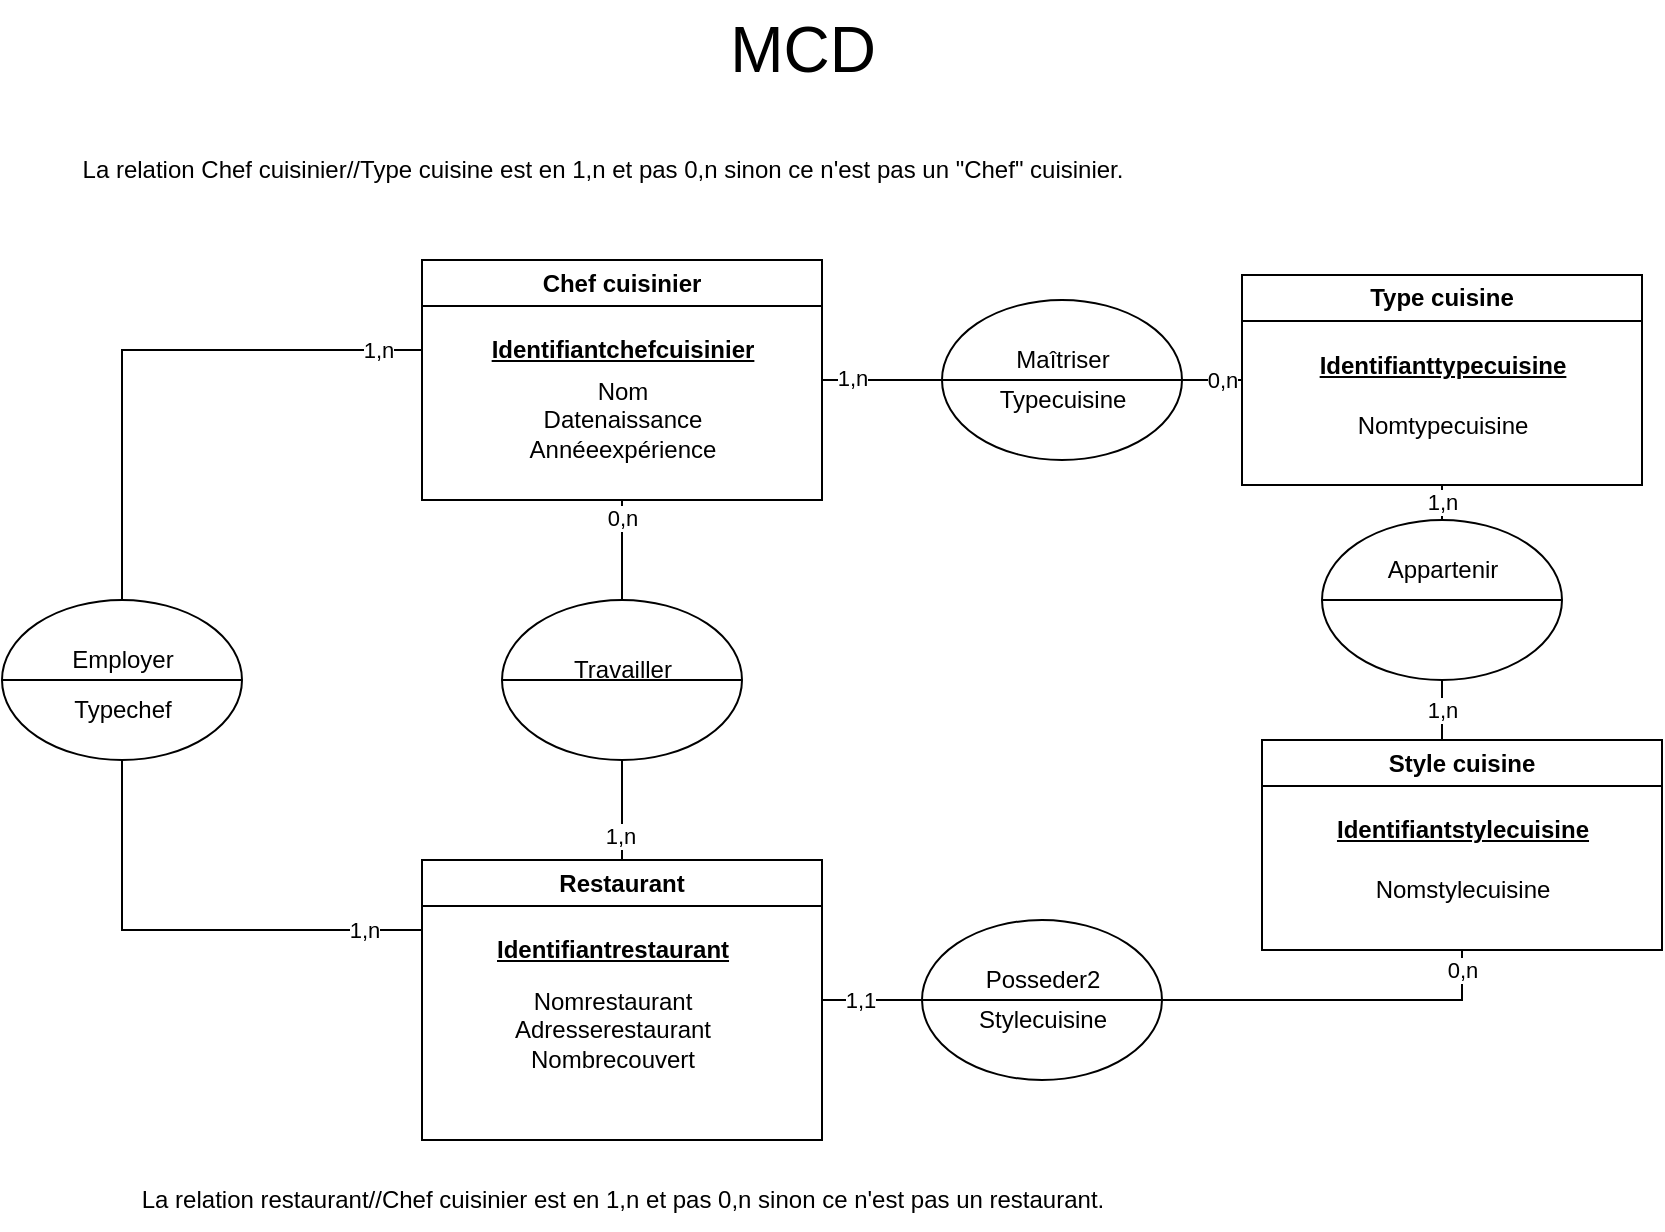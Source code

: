 <mxfile version="26.1.1">
  <diagram name="Page-1" id="IDxsWPGjQFxeLevnamVC">
    <mxGraphModel dx="3269" dy="2815" grid="1" gridSize="10" guides="1" tooltips="1" connect="1" arrows="1" fold="1" page="1" pageScale="1" pageWidth="827" pageHeight="1169" math="0" shadow="0">
      <root>
        <mxCell id="0" />
        <mxCell id="1" parent="0" />
        <mxCell id="BblolfCGQ9ZpWYoBI5SJ-1" value="Chef cuisinier" style="swimlane;whiteSpace=wrap;html=1;" parent="1" vertex="1">
          <mxGeometry x="-230" y="110" width="200" height="120" as="geometry" />
        </mxCell>
        <mxCell id="BblolfCGQ9ZpWYoBI5SJ-5" value="&lt;b&gt;&lt;u&gt;Identifiantchefcuisinier&lt;/u&gt;&lt;/b&gt;" style="text;html=1;align=center;verticalAlign=middle;resizable=0;points=[];autosize=1;strokeColor=none;fillColor=none;" parent="BblolfCGQ9ZpWYoBI5SJ-1" vertex="1">
          <mxGeometry x="25" y="30" width="150" height="30" as="geometry" />
        </mxCell>
        <mxCell id="BblolfCGQ9ZpWYoBI5SJ-6" value="Nom&lt;div&gt;Datenaissance&lt;/div&gt;&lt;div&gt;Annéeexpérience&lt;/div&gt;" style="text;html=1;align=center;verticalAlign=middle;resizable=0;points=[];autosize=1;strokeColor=none;fillColor=none;" parent="BblolfCGQ9ZpWYoBI5SJ-1" vertex="1">
          <mxGeometry x="40" y="50" width="120" height="60" as="geometry" />
        </mxCell>
        <mxCell id="BblolfCGQ9ZpWYoBI5SJ-2" value="Style cuisine" style="swimlane;whiteSpace=wrap;html=1;" parent="1" vertex="1">
          <mxGeometry x="190" y="350" width="200" height="105" as="geometry" />
        </mxCell>
        <mxCell id="BblolfCGQ9ZpWYoBI5SJ-31" value="&lt;b&gt;&lt;u&gt;Identifiantstylecuisine&lt;/u&gt;&lt;/b&gt;" style="text;html=1;align=center;verticalAlign=middle;resizable=0;points=[];autosize=1;strokeColor=none;fillColor=none;" parent="BblolfCGQ9ZpWYoBI5SJ-2" vertex="1">
          <mxGeometry x="25" y="30" width="150" height="30" as="geometry" />
        </mxCell>
        <mxCell id="BblolfCGQ9ZpWYoBI5SJ-32" value="Nomstylecuisine" style="text;html=1;align=center;verticalAlign=middle;resizable=0;points=[];autosize=1;strokeColor=none;fillColor=none;" parent="BblolfCGQ9ZpWYoBI5SJ-2" vertex="1">
          <mxGeometry x="45" y="60" width="110" height="30" as="geometry" />
        </mxCell>
        <mxCell id="BblolfCGQ9ZpWYoBI5SJ-3" value="Restaurant" style="swimlane;whiteSpace=wrap;html=1;" parent="1" vertex="1">
          <mxGeometry x="-230" y="410" width="200" height="140" as="geometry" />
        </mxCell>
        <mxCell id="BblolfCGQ9ZpWYoBI5SJ-11" value="&lt;b&gt;&lt;u&gt;Identifiantrestaurant&lt;/u&gt;&lt;/b&gt;" style="text;html=1;align=center;verticalAlign=middle;resizable=0;points=[];autosize=1;strokeColor=none;fillColor=none;" parent="BblolfCGQ9ZpWYoBI5SJ-3" vertex="1">
          <mxGeometry x="25" y="30" width="140" height="30" as="geometry" />
        </mxCell>
        <mxCell id="BblolfCGQ9ZpWYoBI5SJ-12" value="Nomrestaurant&lt;div&gt;Adresserestaurant&lt;/div&gt;&lt;div&gt;Nombrecouvert&lt;/div&gt;" style="text;html=1;align=center;verticalAlign=middle;resizable=0;points=[];autosize=1;strokeColor=none;fillColor=none;" parent="BblolfCGQ9ZpWYoBI5SJ-3" vertex="1">
          <mxGeometry x="35" y="55" width="120" height="60" as="geometry" />
        </mxCell>
        <mxCell id="BblolfCGQ9ZpWYoBI5SJ-8" value="" style="shape=lineEllipse;perimeter=ellipsePerimeter;whiteSpace=wrap;html=1;backgroundOutline=1;" parent="1" vertex="1">
          <mxGeometry x="30" y="130" width="120" height="80" as="geometry" />
        </mxCell>
        <mxCell id="BblolfCGQ9ZpWYoBI5SJ-9" value="Maîtriser" style="text;html=1;align=center;verticalAlign=middle;resizable=0;points=[];autosize=1;strokeColor=none;fillColor=none;" parent="1" vertex="1">
          <mxGeometry x="55" y="145" width="70" height="30" as="geometry" />
        </mxCell>
        <mxCell id="BblolfCGQ9ZpWYoBI5SJ-10" value="Typecuisine" style="text;html=1;align=center;verticalAlign=middle;resizable=0;points=[];autosize=1;strokeColor=none;fillColor=none;" parent="1" vertex="1">
          <mxGeometry x="45" y="165" width="90" height="30" as="geometry" />
        </mxCell>
        <mxCell id="BblolfCGQ9ZpWYoBI5SJ-13" value="" style="shape=lineEllipse;perimeter=ellipsePerimeter;whiteSpace=wrap;html=1;backgroundOutline=1;" parent="1" vertex="1">
          <mxGeometry x="-190" y="280" width="120" height="80" as="geometry" />
        </mxCell>
        <mxCell id="BblolfCGQ9ZpWYoBI5SJ-14" value="Travailler" style="text;html=1;align=center;verticalAlign=middle;resizable=0;points=[];autosize=1;strokeColor=none;fillColor=none;" parent="1" vertex="1">
          <mxGeometry x="-165" y="300" width="70" height="30" as="geometry" />
        </mxCell>
        <mxCell id="BblolfCGQ9ZpWYoBI5SJ-16" value="" style="endArrow=none;html=1;rounded=0;entryX=0.5;entryY=1;entryDx=0;entryDy=0;exitX=0.5;exitY=0;exitDx=0;exitDy=0;edgeStyle=orthogonalEdgeStyle;" parent="1" source="BblolfCGQ9ZpWYoBI5SJ-13" target="BblolfCGQ9ZpWYoBI5SJ-1" edge="1">
          <mxGeometry width="50" height="50" relative="1" as="geometry">
            <mxPoint x="-250" y="330" as="sourcePoint" />
            <mxPoint x="-200" y="280" as="targetPoint" />
          </mxGeometry>
        </mxCell>
        <mxCell id="BblolfCGQ9ZpWYoBI5SJ-35" value="0,n" style="edgeLabel;html=1;align=center;verticalAlign=middle;resizable=0;points=[];" parent="BblolfCGQ9ZpWYoBI5SJ-16" vertex="1" connectable="0">
          <mxGeometry x="0.651" relative="1" as="geometry">
            <mxPoint as="offset" />
          </mxGeometry>
        </mxCell>
        <mxCell id="BblolfCGQ9ZpWYoBI5SJ-17" value="" style="endArrow=none;html=1;rounded=0;edgeStyle=orthogonalEdgeStyle;entryX=0.5;entryY=1;entryDx=0;entryDy=0;exitX=0.5;exitY=0;exitDx=0;exitDy=0;" parent="1" source="BblolfCGQ9ZpWYoBI5SJ-3" target="BblolfCGQ9ZpWYoBI5SJ-13" edge="1">
          <mxGeometry width="50" height="50" relative="1" as="geometry">
            <mxPoint x="-195.5" y="430" as="sourcePoint" />
            <mxPoint x="-145.5" y="380" as="targetPoint" />
            <Array as="points">
              <mxPoint x="-130" y="390" />
              <mxPoint x="-130" y="390" />
            </Array>
          </mxGeometry>
        </mxCell>
        <mxCell id="BblolfCGQ9ZpWYoBI5SJ-36" value="1,n" style="edgeLabel;html=1;align=center;verticalAlign=middle;resizable=0;points=[];" parent="BblolfCGQ9ZpWYoBI5SJ-17" vertex="1" connectable="0">
          <mxGeometry x="-0.493" y="1" relative="1" as="geometry">
            <mxPoint as="offset" />
          </mxGeometry>
        </mxCell>
        <mxCell id="BblolfCGQ9ZpWYoBI5SJ-18" value="" style="shape=lineEllipse;perimeter=ellipsePerimeter;whiteSpace=wrap;html=1;backgroundOutline=1;" parent="1" vertex="1">
          <mxGeometry x="-440" y="280" width="120" height="80" as="geometry" />
        </mxCell>
        <mxCell id="BblolfCGQ9ZpWYoBI5SJ-19" value="Employer" style="text;html=1;align=center;verticalAlign=middle;resizable=0;points=[];autosize=1;strokeColor=none;fillColor=none;" parent="1" vertex="1">
          <mxGeometry x="-415" y="295" width="70" height="30" as="geometry" />
        </mxCell>
        <mxCell id="BblolfCGQ9ZpWYoBI5SJ-20" value="Typechef" style="text;html=1;align=center;verticalAlign=middle;resizable=0;points=[];autosize=1;strokeColor=none;fillColor=none;" parent="1" vertex="1">
          <mxGeometry x="-415" y="320" width="70" height="30" as="geometry" />
        </mxCell>
        <mxCell id="BblolfCGQ9ZpWYoBI5SJ-21" value="" style="endArrow=none;html=1;rounded=0;edgeStyle=orthogonalEdgeStyle;entryX=0;entryY=0.5;entryDx=0;entryDy=0;exitX=0.5;exitY=0;exitDx=0;exitDy=0;" parent="1" source="BblolfCGQ9ZpWYoBI5SJ-18" edge="1">
          <mxGeometry width="50" height="50" relative="1" as="geometry">
            <mxPoint x="-380" y="265" as="sourcePoint" />
            <mxPoint x="-230" y="155" as="targetPoint" />
            <Array as="points">
              <mxPoint x="-380" y="155" />
            </Array>
          </mxGeometry>
        </mxCell>
        <mxCell id="BblolfCGQ9ZpWYoBI5SJ-33" value="1,n" style="edgeLabel;html=1;align=center;verticalAlign=middle;resizable=0;points=[];" parent="BblolfCGQ9ZpWYoBI5SJ-21" vertex="1" connectable="0">
          <mxGeometry x="0.838" y="-2" relative="1" as="geometry">
            <mxPoint y="-2" as="offset" />
          </mxGeometry>
        </mxCell>
        <mxCell id="BblolfCGQ9ZpWYoBI5SJ-22" value="" style="endArrow=none;html=1;rounded=0;edgeStyle=orthogonalEdgeStyle;entryX=0.5;entryY=1;entryDx=0;entryDy=0;exitX=0;exitY=0.25;exitDx=0;exitDy=0;" parent="1" source="BblolfCGQ9ZpWYoBI5SJ-3" target="BblolfCGQ9ZpWYoBI5SJ-18" edge="1">
          <mxGeometry width="50" height="50" relative="1" as="geometry">
            <mxPoint x="-470" y="535" as="sourcePoint" />
            <mxPoint x="-320" y="410" as="targetPoint" />
            <Array as="points">
              <mxPoint x="-380" y="445" />
            </Array>
          </mxGeometry>
        </mxCell>
        <mxCell id="BblolfCGQ9ZpWYoBI5SJ-34" value="1,n" style="edgeLabel;html=1;align=center;verticalAlign=middle;resizable=0;points=[];" parent="BblolfCGQ9ZpWYoBI5SJ-22" vertex="1" connectable="0">
          <mxGeometry x="-0.754" relative="1" as="geometry">
            <mxPoint as="offset" />
          </mxGeometry>
        </mxCell>
        <mxCell id="BblolfCGQ9ZpWYoBI5SJ-23" value="" style="endArrow=none;html=1;rounded=0;edgeStyle=orthogonalEdgeStyle;entryX=0;entryY=0.5;entryDx=0;entryDy=0;exitX=1;exitY=0.5;exitDx=0;exitDy=0;" parent="1" source="BblolfCGQ9ZpWYoBI5SJ-1" target="BblolfCGQ9ZpWYoBI5SJ-8" edge="1">
          <mxGeometry width="50" height="50" relative="1" as="geometry">
            <mxPoint x="75" y="420" as="sourcePoint" />
            <mxPoint x="225" y="295" as="targetPoint" />
            <Array as="points">
              <mxPoint x="50" y="170" />
            </Array>
          </mxGeometry>
        </mxCell>
        <mxCell id="BblolfCGQ9ZpWYoBI5SJ-38" value="1,n" style="edgeLabel;html=1;align=center;verticalAlign=middle;resizable=0;points=[];" parent="BblolfCGQ9ZpWYoBI5SJ-23" vertex="1" connectable="0">
          <mxGeometry x="-0.711" y="1" relative="1" as="geometry">
            <mxPoint as="offset" />
          </mxGeometry>
        </mxCell>
        <mxCell id="BblolfCGQ9ZpWYoBI5SJ-24" value="" style="endArrow=none;html=1;rounded=0;edgeStyle=orthogonalEdgeStyle;entryX=0;entryY=0.5;entryDx=0;entryDy=0;exitX=1;exitY=0.5;exitDx=0;exitDy=0;" parent="1" source="BblolfCGQ9ZpWYoBI5SJ-8" target="BblolfCGQ9ZpWYoBI5SJ-43" edge="1">
          <mxGeometry width="50" height="50" relative="1" as="geometry">
            <mxPoint x="160" y="165" as="sourcePoint" />
            <mxPoint x="250" y="165" as="targetPoint" />
            <Array as="points" />
          </mxGeometry>
        </mxCell>
        <mxCell id="BblolfCGQ9ZpWYoBI5SJ-39" value="0,n" style="edgeLabel;html=1;align=center;verticalAlign=middle;resizable=0;points=[];" parent="BblolfCGQ9ZpWYoBI5SJ-24" vertex="1" connectable="0">
          <mxGeometry x="0.394" y="-1" relative="1" as="geometry">
            <mxPoint x="-1" y="-1" as="offset" />
          </mxGeometry>
        </mxCell>
        <mxCell id="BblolfCGQ9ZpWYoBI5SJ-25" value="" style="endArrow=none;html=1;rounded=0;edgeStyle=orthogonalEdgeStyle;exitX=1;exitY=0.5;exitDx=0;exitDy=0;entryX=0.5;entryY=1;entryDx=0;entryDy=0;" parent="1" source="BblolfCGQ9ZpWYoBI5SJ-26" target="BblolfCGQ9ZpWYoBI5SJ-2" edge="1">
          <mxGeometry width="50" height="50" relative="1" as="geometry">
            <mxPoint x="120" y="480" as="sourcePoint" />
            <mxPoint x="170" y="430" as="targetPoint" />
          </mxGeometry>
        </mxCell>
        <mxCell id="BblolfCGQ9ZpWYoBI5SJ-42" value="0,n" style="edgeLabel;html=1;align=center;verticalAlign=middle;resizable=0;points=[];" parent="BblolfCGQ9ZpWYoBI5SJ-25" vertex="1" connectable="0">
          <mxGeometry x="0.949" y="2" relative="1" as="geometry">
            <mxPoint x="2" y="5" as="offset" />
          </mxGeometry>
        </mxCell>
        <mxCell id="BblolfCGQ9ZpWYoBI5SJ-26" value="" style="shape=lineEllipse;perimeter=ellipsePerimeter;whiteSpace=wrap;html=1;backgroundOutline=1;" parent="1" vertex="1">
          <mxGeometry x="20" y="440" width="120" height="80" as="geometry" />
        </mxCell>
        <mxCell id="BblolfCGQ9ZpWYoBI5SJ-27" value="Posseder2" style="text;html=1;align=center;verticalAlign=middle;resizable=0;points=[];autosize=1;strokeColor=none;fillColor=none;" parent="1" vertex="1">
          <mxGeometry x="40" y="455" width="80" height="30" as="geometry" />
        </mxCell>
        <mxCell id="BblolfCGQ9ZpWYoBI5SJ-28" value="Stylecuisine" style="text;html=1;align=center;verticalAlign=middle;resizable=0;points=[];autosize=1;strokeColor=none;fillColor=none;" parent="1" vertex="1">
          <mxGeometry x="35" y="475" width="90" height="30" as="geometry" />
        </mxCell>
        <mxCell id="BblolfCGQ9ZpWYoBI5SJ-30" value="" style="endArrow=none;html=1;rounded=0;edgeStyle=orthogonalEdgeStyle;entryX=0;entryY=0.5;entryDx=0;entryDy=0;exitX=1;exitY=0.5;exitDx=0;exitDy=0;" parent="1" source="BblolfCGQ9ZpWYoBI5SJ-3" target="BblolfCGQ9ZpWYoBI5SJ-26" edge="1">
          <mxGeometry width="50" height="50" relative="1" as="geometry">
            <mxPoint x="50" y="630" as="sourcePoint" />
            <mxPoint x="100" y="580" as="targetPoint" />
          </mxGeometry>
        </mxCell>
        <mxCell id="BblolfCGQ9ZpWYoBI5SJ-41" value="1,1" style="edgeLabel;html=1;align=center;verticalAlign=middle;resizable=0;points=[];" parent="BblolfCGQ9ZpWYoBI5SJ-30" vertex="1" connectable="0">
          <mxGeometry x="-0.257" relative="1" as="geometry">
            <mxPoint as="offset" />
          </mxGeometry>
        </mxCell>
        <mxCell id="BblolfCGQ9ZpWYoBI5SJ-37" value="La relation restaurant//Chef cuisinier est en 1,n et pas 0,n sinon ce n&#39;est pas un restaurant." style="text;html=1;align=center;verticalAlign=middle;resizable=0;points=[];autosize=1;strokeColor=none;fillColor=none;" parent="1" vertex="1">
          <mxGeometry x="-380" y="565" width="500" height="30" as="geometry" />
        </mxCell>
        <mxCell id="BblolfCGQ9ZpWYoBI5SJ-40" value="La relation Chef cuisinier//Type cuisine est en 1,n et pas 0,n sinon ce n&#39;est pas un &quot;Chef&quot; cuisinier." style="text;html=1;align=center;verticalAlign=middle;resizable=0;points=[];autosize=1;strokeColor=none;fillColor=none;" parent="1" vertex="1">
          <mxGeometry x="-410" y="50" width="540" height="30" as="geometry" />
        </mxCell>
        <mxCell id="BblolfCGQ9ZpWYoBI5SJ-43" value="Type cuisine" style="swimlane;whiteSpace=wrap;html=1;" parent="1" vertex="1">
          <mxGeometry x="180" y="117.5" width="200" height="105" as="geometry" />
        </mxCell>
        <mxCell id="BblolfCGQ9ZpWYoBI5SJ-44" value="&lt;b&gt;&lt;u&gt;Identifianttypecuisine&lt;/u&gt;&lt;/b&gt;" style="text;html=1;align=center;verticalAlign=middle;resizable=0;points=[];autosize=1;strokeColor=none;fillColor=none;" parent="BblolfCGQ9ZpWYoBI5SJ-43" vertex="1">
          <mxGeometry x="25" y="30" width="150" height="30" as="geometry" />
        </mxCell>
        <mxCell id="BblolfCGQ9ZpWYoBI5SJ-45" value="Nomtypecuisine" style="text;html=1;align=center;verticalAlign=middle;resizable=0;points=[];autosize=1;strokeColor=none;fillColor=none;" parent="BblolfCGQ9ZpWYoBI5SJ-43" vertex="1">
          <mxGeometry x="45" y="60" width="110" height="30" as="geometry" />
        </mxCell>
        <mxCell id="BblolfCGQ9ZpWYoBI5SJ-46" value="" style="shape=lineEllipse;perimeter=ellipsePerimeter;whiteSpace=wrap;html=1;backgroundOutline=1;" parent="1" vertex="1">
          <mxGeometry x="220" y="240" width="120" height="80" as="geometry" />
        </mxCell>
        <mxCell id="BblolfCGQ9ZpWYoBI5SJ-47" value="Appartenir" style="text;html=1;align=center;verticalAlign=middle;resizable=0;points=[];autosize=1;strokeColor=none;fillColor=none;" parent="1" vertex="1">
          <mxGeometry x="240" y="250" width="80" height="30" as="geometry" />
        </mxCell>
        <mxCell id="BblolfCGQ9ZpWYoBI5SJ-49" value="" style="endArrow=none;html=1;rounded=0;edgeStyle=orthogonalEdgeStyle;entryX=0.5;entryY=1;entryDx=0;entryDy=0;exitX=0.5;exitY=0;exitDx=0;exitDy=0;" parent="1" source="BblolfCGQ9ZpWYoBI5SJ-46" target="BblolfCGQ9ZpWYoBI5SJ-43" edge="1">
          <mxGeometry width="50" height="50" relative="1" as="geometry">
            <mxPoint x="120" y="255" as="sourcePoint" />
            <mxPoint x="180" y="255" as="targetPoint" />
            <Array as="points">
              <mxPoint x="280" y="240" />
              <mxPoint x="280" y="240" />
            </Array>
          </mxGeometry>
        </mxCell>
        <mxCell id="BblolfCGQ9ZpWYoBI5SJ-50" value="1,n" style="edgeLabel;html=1;align=center;verticalAlign=middle;resizable=0;points=[];" parent="BblolfCGQ9ZpWYoBI5SJ-49" vertex="1" connectable="0">
          <mxGeometry x="-0.711" y="1" relative="1" as="geometry">
            <mxPoint x="1" y="-7" as="offset" />
          </mxGeometry>
        </mxCell>
        <mxCell id="BblolfCGQ9ZpWYoBI5SJ-51" value="" style="endArrow=none;html=1;rounded=0;edgeStyle=orthogonalEdgeStyle;entryX=0.5;entryY=0;entryDx=0;entryDy=0;exitX=0.5;exitY=1;exitDx=0;exitDy=0;" parent="1" source="BblolfCGQ9ZpWYoBI5SJ-46" target="BblolfCGQ9ZpWYoBI5SJ-2" edge="1">
          <mxGeometry width="50" height="50" relative="1" as="geometry">
            <mxPoint x="110" y="309.66" as="sourcePoint" />
            <mxPoint x="170" y="309.66" as="targetPoint" />
            <Array as="points">
              <mxPoint x="280" y="350" />
            </Array>
          </mxGeometry>
        </mxCell>
        <mxCell id="BblolfCGQ9ZpWYoBI5SJ-52" value="1,n" style="edgeLabel;html=1;align=center;verticalAlign=middle;resizable=0;points=[];" parent="BblolfCGQ9ZpWYoBI5SJ-51" vertex="1" connectable="0">
          <mxGeometry x="-0.711" y="1" relative="1" as="geometry">
            <mxPoint x="-1" y="9" as="offset" />
          </mxGeometry>
        </mxCell>
        <mxCell id="BblolfCGQ9ZpWYoBI5SJ-53" value="&lt;font style=&quot;font-size: 32px;&quot;&gt;MCD&lt;/font&gt;" style="text;html=1;align=center;verticalAlign=middle;resizable=0;points=[];autosize=1;strokeColor=none;fillColor=none;" parent="1" vertex="1">
          <mxGeometry x="-90" y="-20" width="100" height="50" as="geometry" />
        </mxCell>
      </root>
    </mxGraphModel>
  </diagram>
</mxfile>
